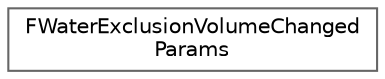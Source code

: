 digraph "Graphical Class Hierarchy"
{
 // INTERACTIVE_SVG=YES
 // LATEX_PDF_SIZE
  bgcolor="transparent";
  edge [fontname=Helvetica,fontsize=10,labelfontname=Helvetica,labelfontsize=10];
  node [fontname=Helvetica,fontsize=10,shape=box,height=0.2,width=0.4];
  rankdir="LR";
  Node0 [id="Node000000",label="FWaterExclusionVolumeChanged\lParams",height=0.2,width=0.4,color="grey40", fillcolor="white", style="filled",URL="$d3/de7/structFWaterExclusionVolumeChangedParams.html",tooltip=" "];
}
